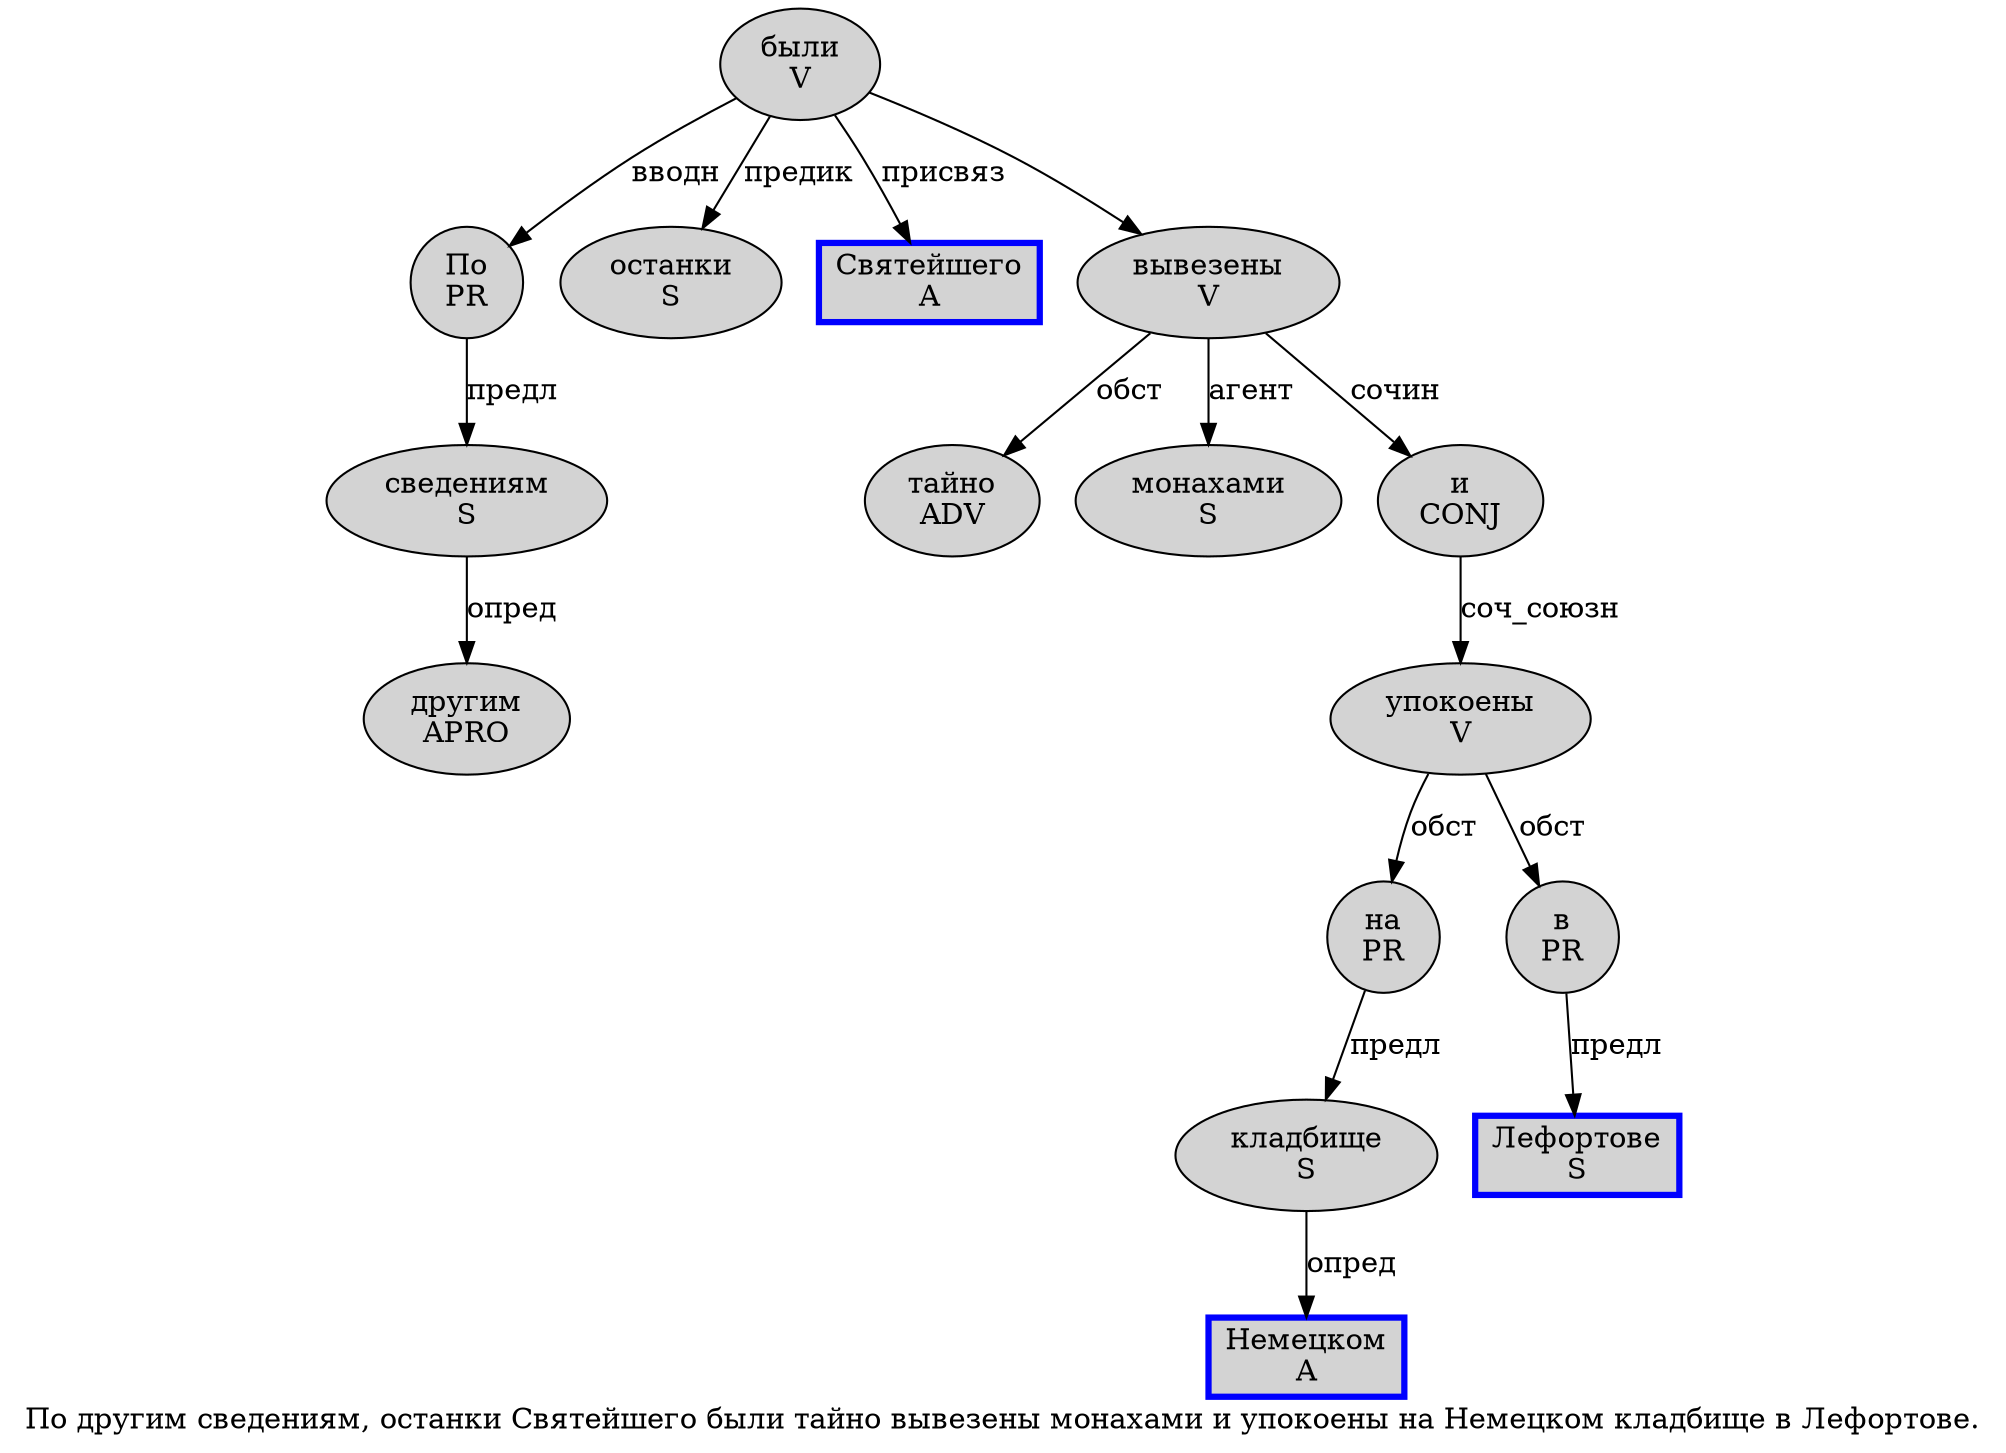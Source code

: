 digraph SENTENCE_1365 {
	graph [label="По другим сведениям, останки Святейшего были тайно вывезены монахами и упокоены на Немецком кладбище в Лефортове."]
	node [style=filled]
		0 [label="По
PR" color="" fillcolor=lightgray penwidth=1 shape=ellipse]
		1 [label="другим
APRO" color="" fillcolor=lightgray penwidth=1 shape=ellipse]
		2 [label="сведениям
S" color="" fillcolor=lightgray penwidth=1 shape=ellipse]
		4 [label="останки
S" color="" fillcolor=lightgray penwidth=1 shape=ellipse]
		5 [label="Святейшего
A" color=blue fillcolor=lightgray penwidth=3 shape=box]
		6 [label="были
V" color="" fillcolor=lightgray penwidth=1 shape=ellipse]
		7 [label="тайно
ADV" color="" fillcolor=lightgray penwidth=1 shape=ellipse]
		8 [label="вывезены
V" color="" fillcolor=lightgray penwidth=1 shape=ellipse]
		9 [label="монахами
S" color="" fillcolor=lightgray penwidth=1 shape=ellipse]
		10 [label="и
CONJ" color="" fillcolor=lightgray penwidth=1 shape=ellipse]
		11 [label="упокоены
V" color="" fillcolor=lightgray penwidth=1 shape=ellipse]
		12 [label="на
PR" color="" fillcolor=lightgray penwidth=1 shape=ellipse]
		13 [label="Немецком
A" color=blue fillcolor=lightgray penwidth=3 shape=box]
		14 [label="кладбище
S" color="" fillcolor=lightgray penwidth=1 shape=ellipse]
		15 [label="в
PR" color="" fillcolor=lightgray penwidth=1 shape=ellipse]
		16 [label="Лефортове
S" color=blue fillcolor=lightgray penwidth=3 shape=box]
			2 -> 1 [label="опред"]
			8 -> 7 [label="обст"]
			8 -> 9 [label="агент"]
			8 -> 10 [label="сочин"]
			6 -> 0 [label="вводн"]
			6 -> 4 [label="предик"]
			6 -> 5 [label="присвяз"]
			6 -> 8
			0 -> 2 [label="предл"]
			10 -> 11 [label="соч_союзн"]
			12 -> 14 [label="предл"]
			15 -> 16 [label="предл"]
			14 -> 13 [label="опред"]
			11 -> 12 [label="обст"]
			11 -> 15 [label="обст"]
}